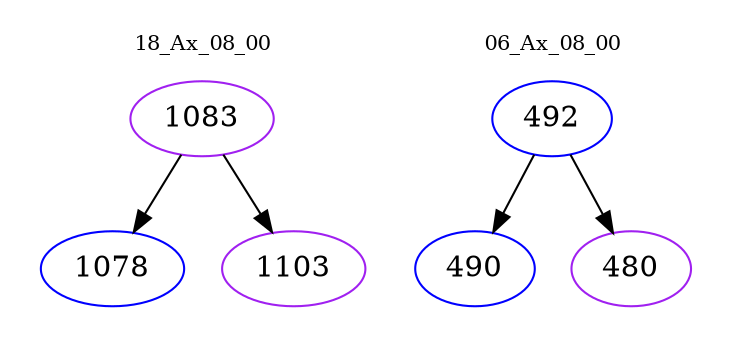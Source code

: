 digraph{
subgraph cluster_0 {
color = white
label = "18_Ax_08_00";
fontsize=10;
T0_1083 [label="1083", color="purple"]
T0_1083 -> T0_1078 [color="black"]
T0_1078 [label="1078", color="blue"]
T0_1083 -> T0_1103 [color="black"]
T0_1103 [label="1103", color="purple"]
}
subgraph cluster_1 {
color = white
label = "06_Ax_08_00";
fontsize=10;
T1_492 [label="492", color="blue"]
T1_492 -> T1_490 [color="black"]
T1_490 [label="490", color="blue"]
T1_492 -> T1_480 [color="black"]
T1_480 [label="480", color="purple"]
}
}
